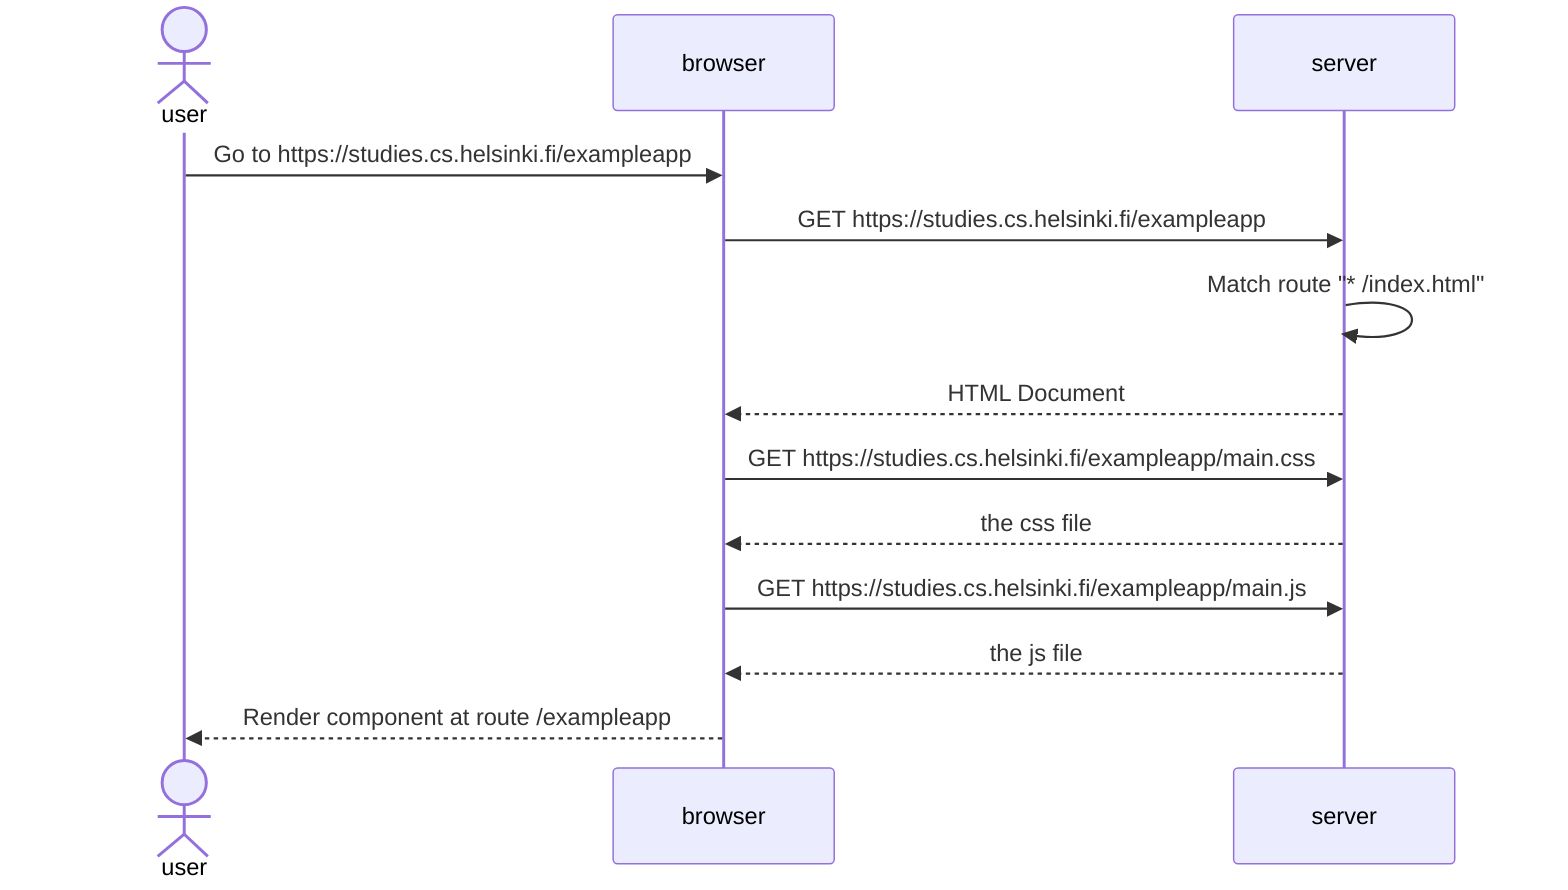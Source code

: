sequenceDiagram
    actor user
    user->>browser: Go to https://studies.cs.helsinki.fi/exampleapp
    
    browser->>server: GET https://studies.cs.helsinki.fi/exampleapp
    server->>server: Match route "* /index.html"
    
    server-->>browser: HTML Document
    browser->>server: GET https://studies.cs.helsinki.fi/exampleapp/main.css
    server-->>browser: the css file
    browser->>server: GET https://studies.cs.helsinki.fi/exampleapp/main.js
    server-->>browser: the js file
    browser-->>user: Render component at route /exampleapp